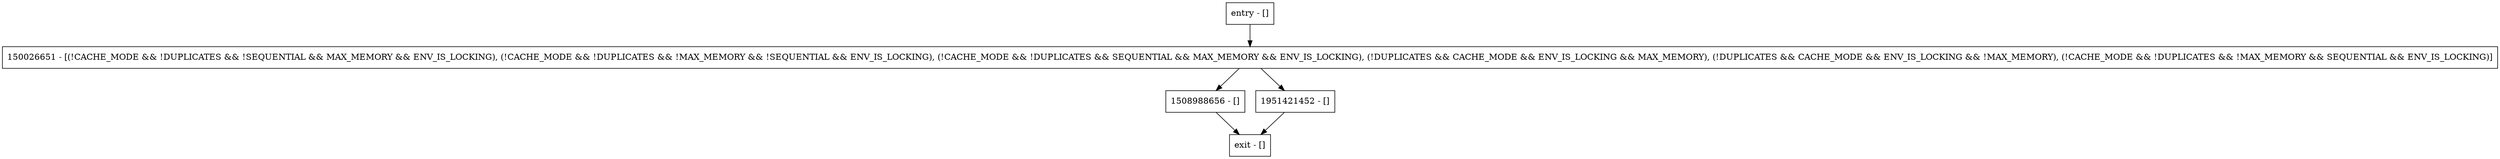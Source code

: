 digraph noteRepChange {
node [shape=record];
entry [label="entry - []"];
exit [label="exit - []"];
1508988656 [label="1508988656 - []"];
1951421452 [label="1951421452 - []"];
150026651 [label="150026651 - [(!CACHE_MODE && !DUPLICATES && !SEQUENTIAL && MAX_MEMORY && ENV_IS_LOCKING), (!CACHE_MODE && !DUPLICATES && !MAX_MEMORY && !SEQUENTIAL && ENV_IS_LOCKING), (!CACHE_MODE && !DUPLICATES && SEQUENTIAL && MAX_MEMORY && ENV_IS_LOCKING), (!DUPLICATES && CACHE_MODE && ENV_IS_LOCKING && MAX_MEMORY), (!DUPLICATES && CACHE_MODE && ENV_IS_LOCKING && !MAX_MEMORY), (!CACHE_MODE && !DUPLICATES && !MAX_MEMORY && SEQUENTIAL && ENV_IS_LOCKING)]"];
entry;
exit;
entry -> 150026651;
1508988656 -> exit;
1951421452 -> exit;
150026651 -> 1508988656;
150026651 -> 1951421452;
}
